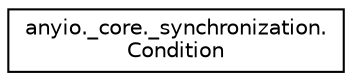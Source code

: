 digraph "Graphical Class Hierarchy"
{
 // LATEX_PDF_SIZE
  edge [fontname="Helvetica",fontsize="10",labelfontname="Helvetica",labelfontsize="10"];
  node [fontname="Helvetica",fontsize="10",shape=record];
  rankdir="LR";
  Node0 [label="anyio._core._synchronization.\lCondition",height=0.2,width=0.4,color="black", fillcolor="white", style="filled",URL="$classanyio_1_1__core_1_1__synchronization_1_1Condition.html",tooltip=" "];
}
